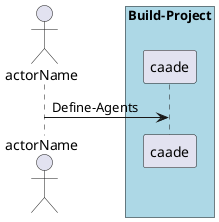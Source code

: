 @startuml
Actor "actorName" as A

box "Build-Project" #lightblue
participant "caade" as S
A -> S : Define-Agents
end box

@enduml
